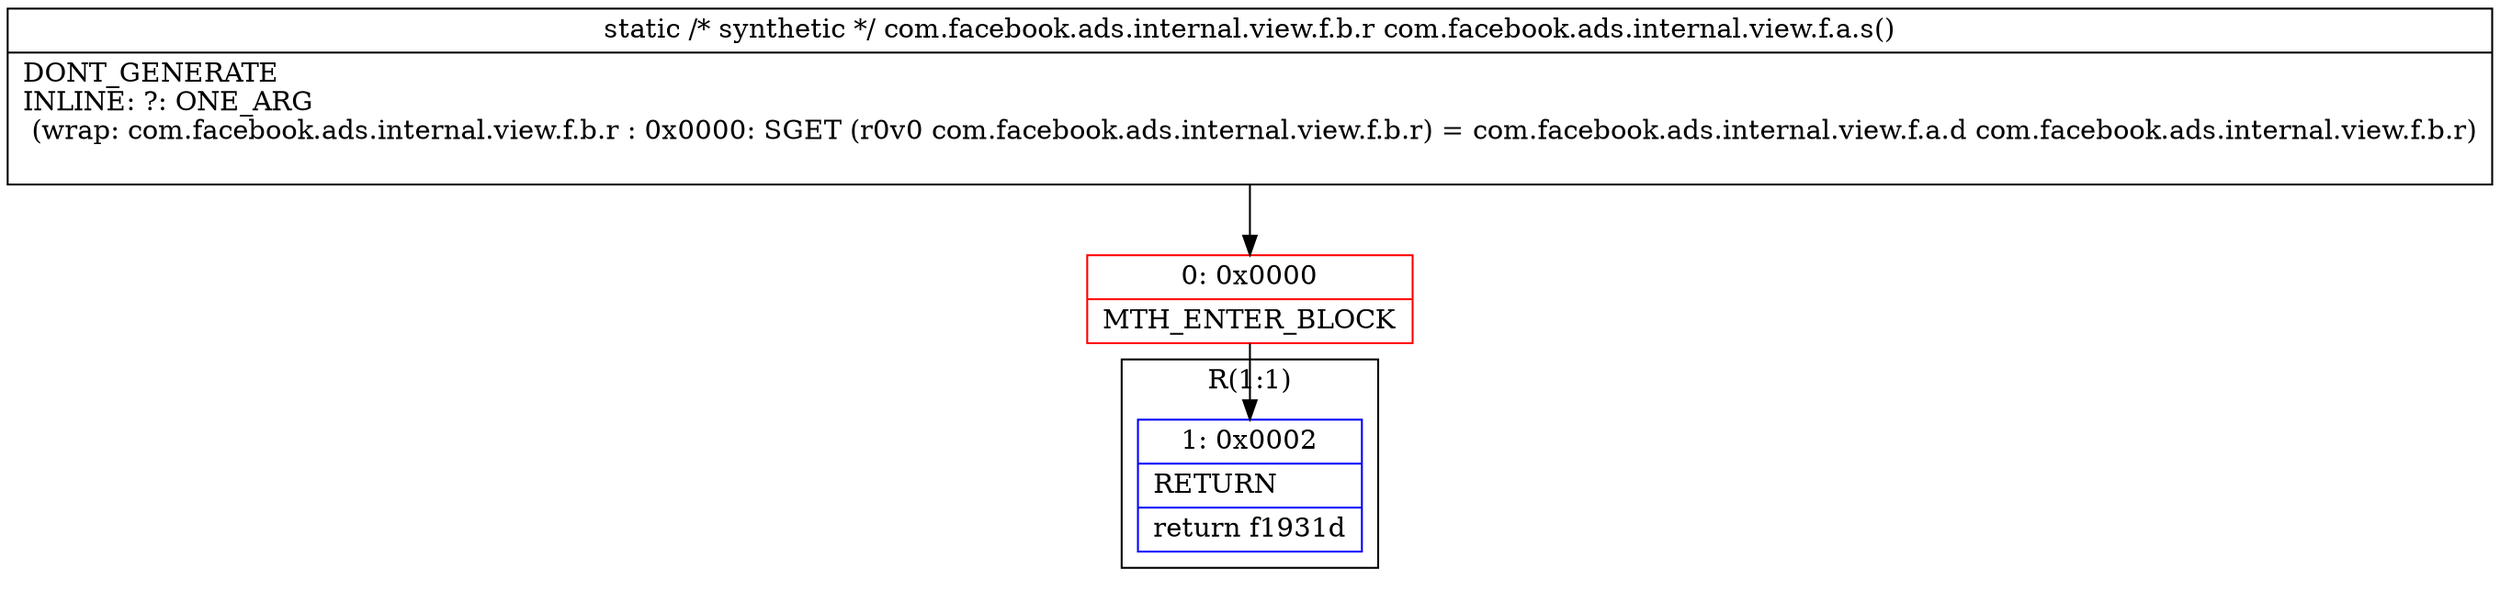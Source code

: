 digraph "CFG forcom.facebook.ads.internal.view.f.a.s()Lcom\/facebook\/ads\/internal\/view\/f\/b\/r;" {
subgraph cluster_Region_807558959 {
label = "R(1:1)";
node [shape=record,color=blue];
Node_1 [shape=record,label="{1\:\ 0x0002|RETURN\l|return f1931d\l}"];
}
Node_0 [shape=record,color=red,label="{0\:\ 0x0000|MTH_ENTER_BLOCK\l}"];
MethodNode[shape=record,label="{static \/* synthetic *\/ com.facebook.ads.internal.view.f.b.r com.facebook.ads.internal.view.f.a.s()  | DONT_GENERATE\lINLINE: ?: ONE_ARG  \l  (wrap: com.facebook.ads.internal.view.f.b.r : 0x0000: SGET  (r0v0 com.facebook.ads.internal.view.f.b.r) =  com.facebook.ads.internal.view.f.a.d com.facebook.ads.internal.view.f.b.r)\l\l}"];
MethodNode -> Node_0;
Node_0 -> Node_1;
}

